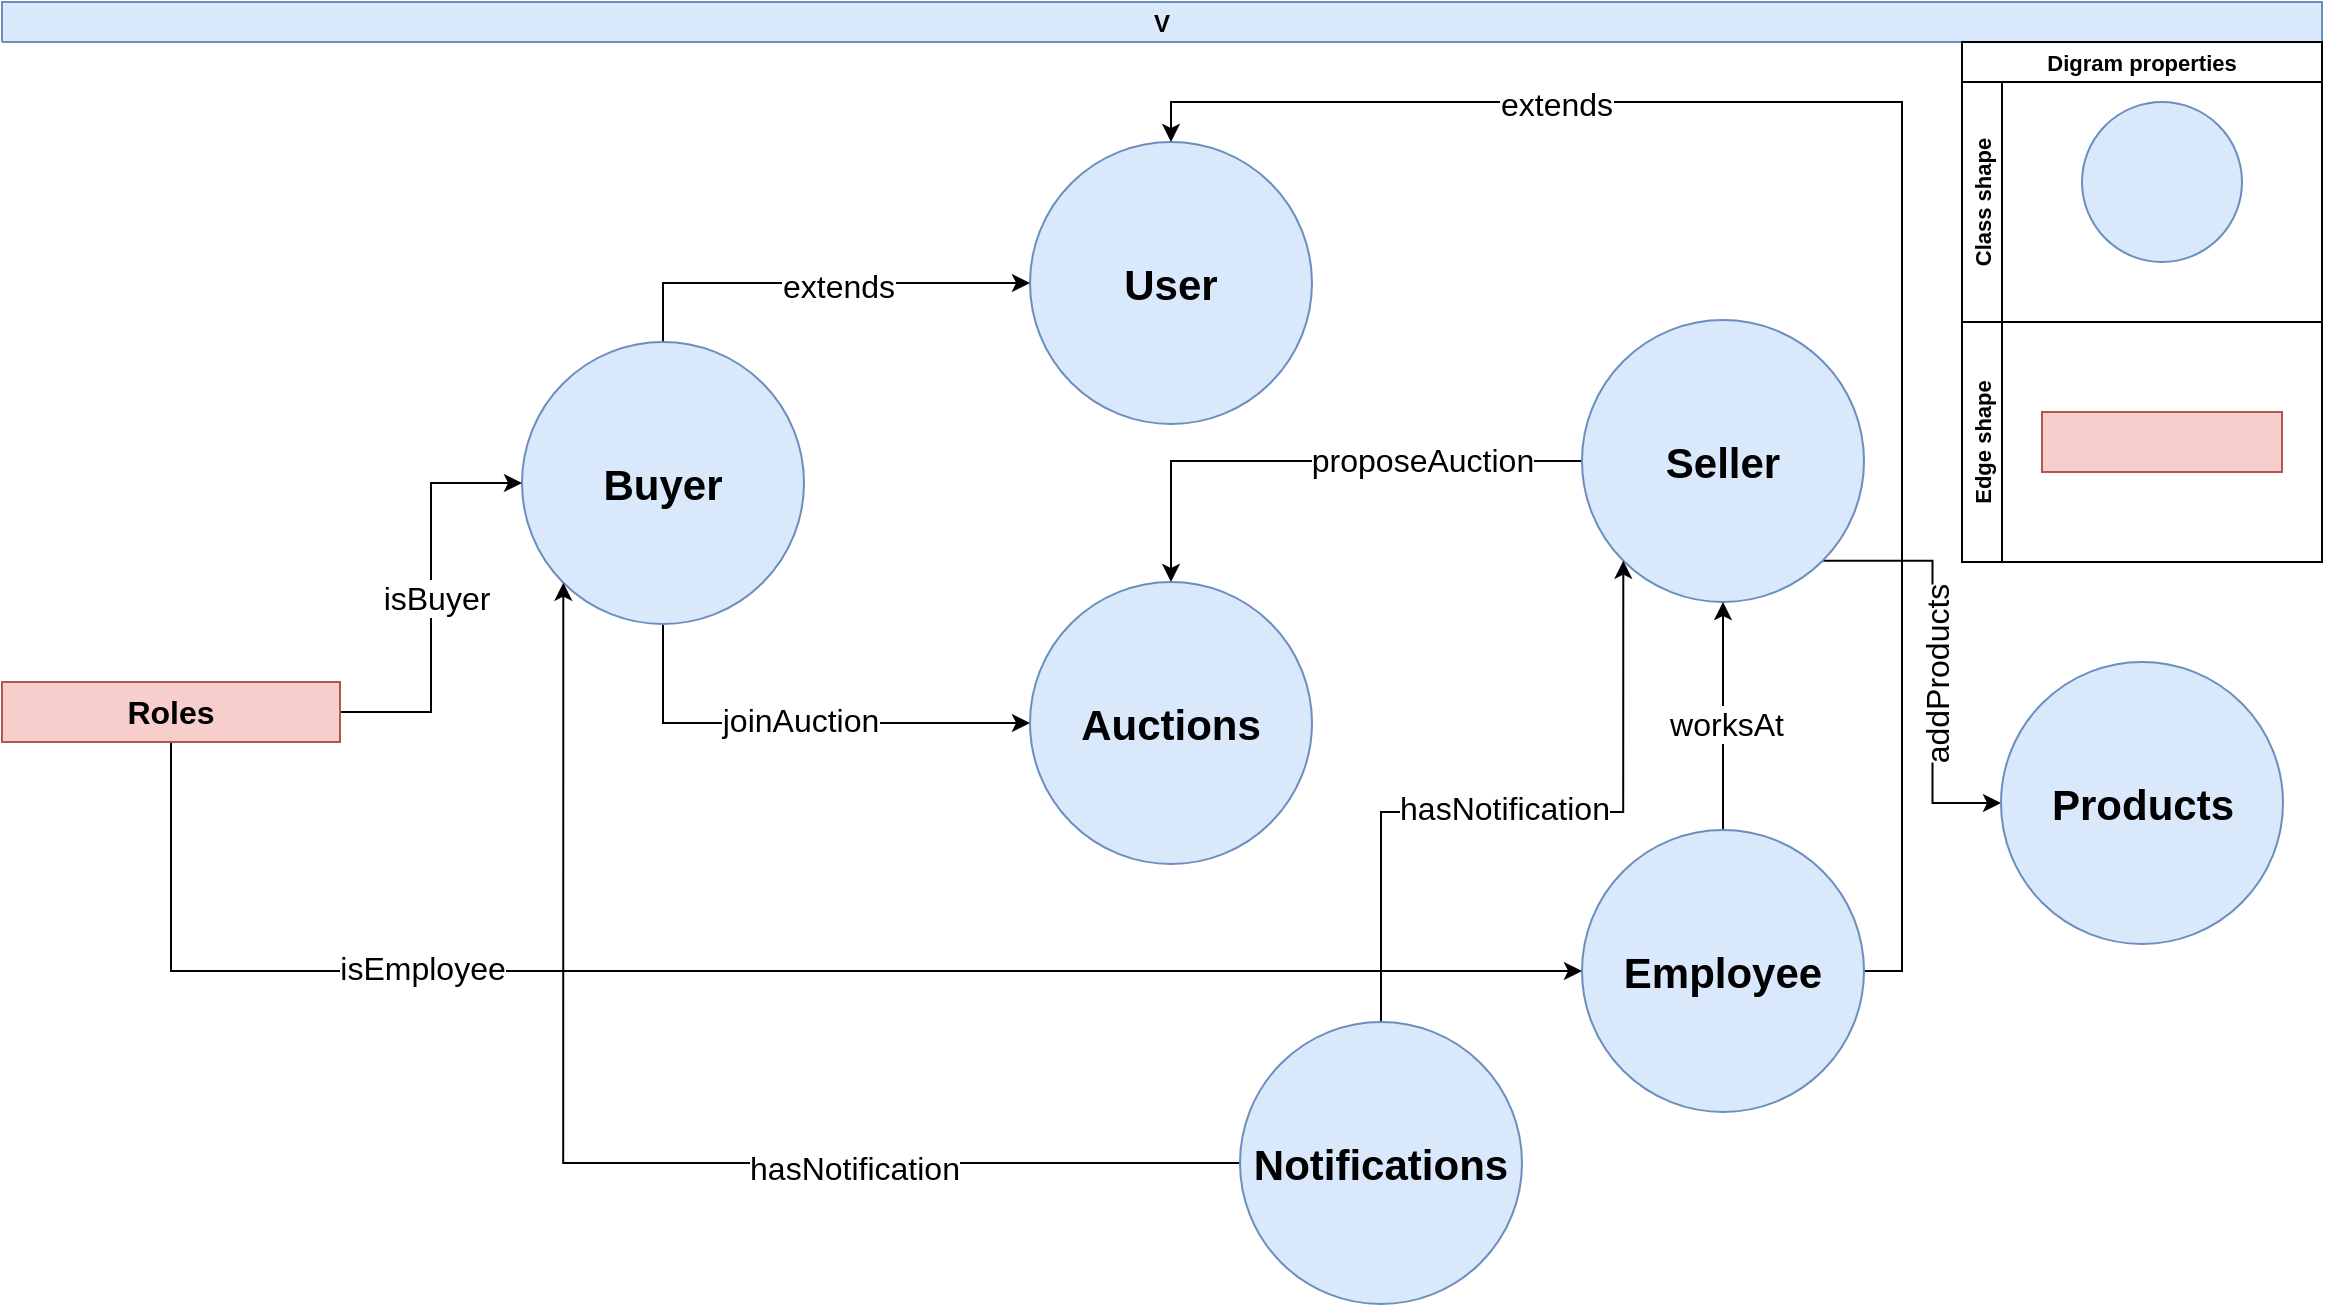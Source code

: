 <mxfile version="17.4.0" type="github"><diagram id="6a731a19-8d31-9384-78a2-239565b7b9f0" name="Page-1"><mxGraphModel dx="1426" dy="800" grid="1" gridSize="10" guides="1" tooltips="1" connect="1" arrows="1" fold="1" page="1" pageScale="1" pageWidth="1169" pageHeight="827" background="none" math="0" shadow="0"><root><mxCell id="0"/><mxCell id="1" parent="0"/><mxCell id="9CThiHspwTMNEySb2GRj-1560" style="edgeStyle=orthogonalEdgeStyle;rounded=0;orthogonalLoop=1;jettySize=auto;html=1;exitX=0.5;exitY=1;exitDx=0;exitDy=0;entryX=0.25;entryY=0;entryDx=0;entryDy=0;strokeColor=none;endArrow=none;endFill=0;" parent="1" source="9CThiHspwTMNEySb2GRj-1546" edge="1"><mxGeometry relative="1" as="geometry"><mxPoint x="612.5" y="90" as="targetPoint"/></mxGeometry></mxCell><mxCell id="9CThiHspwTMNEySb2GRj-1546" value="V" style="swimlane;fillColor=#dae8fc;strokeColor=#6c8ebf;" parent="1" vertex="1"><mxGeometry width="1160" height="20" as="geometry"/></mxCell><mxCell id="jRlzDijKZAk4l-aHoEtR-77" style="edgeStyle=orthogonalEdgeStyle;rounded=0;orthogonalLoop=1;jettySize=auto;html=1;exitX=1;exitY=1;exitDx=0;exitDy=0;entryX=0;entryY=0.5;entryDx=0;entryDy=0;fontSize=16;startArrow=none;startFill=0;endArrow=classic;endFill=1;" edge="1" parent="1" source="jRlzDijKZAk4l-aHoEtR-27" target="jRlzDijKZAk4l-aHoEtR-66"><mxGeometry relative="1" as="geometry"/></mxCell><mxCell id="jRlzDijKZAk4l-aHoEtR-94" value="addProducts" style="edgeLabel;html=1;align=center;verticalAlign=middle;resizable=0;points=[];fontSize=16;rotation=-90;" vertex="1" connectable="0" parent="jRlzDijKZAk4l-aHoEtR-77"><mxGeometry x="-0.158" y="2" relative="1" as="geometry"><mxPoint y="24" as="offset"/></mxGeometry></mxCell><mxCell id="jRlzDijKZAk4l-aHoEtR-78" style="edgeStyle=orthogonalEdgeStyle;rounded=0;orthogonalLoop=1;jettySize=auto;html=1;exitX=0;exitY=0.5;exitDx=0;exitDy=0;entryX=0.5;entryY=0;entryDx=0;entryDy=0;fontSize=16;startArrow=none;startFill=0;endArrow=classic;endFill=1;" edge="1" parent="1" source="jRlzDijKZAk4l-aHoEtR-27" target="jRlzDijKZAk4l-aHoEtR-68"><mxGeometry relative="1" as="geometry"/></mxCell><mxCell id="jRlzDijKZAk4l-aHoEtR-95" value="proposeAuction" style="edgeLabel;html=1;align=center;verticalAlign=middle;resizable=0;points=[];fontSize=16;" vertex="1" connectable="0" parent="jRlzDijKZAk4l-aHoEtR-78"><mxGeometry x="-0.399" y="-1" relative="1" as="geometry"><mxPoint as="offset"/></mxGeometry></mxCell><mxCell id="jRlzDijKZAk4l-aHoEtR-27" value="&lt;b&gt;&lt;font style=&quot;font-size: 21px&quot;&gt;Seller&lt;/font&gt;&lt;/b&gt;" style="ellipse;whiteSpace=wrap;html=1;aspect=fixed;fontSize=11;fillColor=#dae8fc;strokeColor=#6c8ebf;" vertex="1" parent="1"><mxGeometry x="790" y="159" width="141" height="141" as="geometry"/></mxCell><mxCell id="jRlzDijKZAk4l-aHoEtR-54" value="Digram properties" style="swimlane;childLayout=stackLayout;resizeParent=1;resizeParentMax=0;horizontal=1;startSize=20;horizontalStack=0;fontSize=11;" vertex="1" parent="1"><mxGeometry x="980" y="20" width="180" height="260" as="geometry"/></mxCell><mxCell id="jRlzDijKZAk4l-aHoEtR-55" value="Class shape" style="swimlane;startSize=20;horizontal=0;fontSize=11;" vertex="1" parent="jRlzDijKZAk4l-aHoEtR-54"><mxGeometry y="20" width="180" height="120" as="geometry"/></mxCell><mxCell id="jRlzDijKZAk4l-aHoEtR-58" value="" style="ellipse;whiteSpace=wrap;html=1;aspect=fixed;fontSize=11;fillColor=#dae8fc;strokeColor=#6c8ebf;" vertex="1" parent="jRlzDijKZAk4l-aHoEtR-55"><mxGeometry x="60" y="10" width="80" height="80" as="geometry"/></mxCell><mxCell id="jRlzDijKZAk4l-aHoEtR-56" value="Edge shape" style="swimlane;startSize=20;horizontal=0;fontSize=11;" vertex="1" parent="jRlzDijKZAk4l-aHoEtR-54"><mxGeometry y="140" width="180" height="120" as="geometry"/></mxCell><mxCell id="jRlzDijKZAk4l-aHoEtR-59" value="" style="rounded=0;whiteSpace=wrap;html=1;fontSize=11;fillColor=#f8cecc;strokeColor=#b85450;" vertex="1" parent="jRlzDijKZAk4l-aHoEtR-56"><mxGeometry x="40" y="45" width="120" height="30" as="geometry"/></mxCell><mxCell id="jRlzDijKZAk4l-aHoEtR-62" value="&lt;b&gt;&lt;font style=&quot;font-size: 21px&quot;&gt;User&lt;/font&gt;&lt;/b&gt;" style="ellipse;whiteSpace=wrap;html=1;aspect=fixed;fontSize=11;fillColor=#dae8fc;strokeColor=#6c8ebf;" vertex="1" parent="1"><mxGeometry x="514" y="70" width="141" height="141" as="geometry"/></mxCell><mxCell id="jRlzDijKZAk4l-aHoEtR-73" style="edgeStyle=orthogonalEdgeStyle;rounded=0;orthogonalLoop=1;jettySize=auto;html=1;exitX=0.5;exitY=1;exitDx=0;exitDy=0;entryX=0;entryY=0.5;entryDx=0;entryDy=0;fontSize=16;startArrow=none;startFill=0;endArrow=classic;endFill=1;" edge="1" parent="1" source="jRlzDijKZAk4l-aHoEtR-63" target="jRlzDijKZAk4l-aHoEtR-68"><mxGeometry relative="1" as="geometry"/></mxCell><mxCell id="jRlzDijKZAk4l-aHoEtR-96" value="joinAuction" style="edgeLabel;html=1;align=center;verticalAlign=middle;resizable=0;points=[];fontSize=16;" vertex="1" connectable="0" parent="jRlzDijKZAk4l-aHoEtR-73"><mxGeometry x="0.013" y="-3" relative="1" as="geometry"><mxPoint y="-5" as="offset"/></mxGeometry></mxCell><mxCell id="jRlzDijKZAk4l-aHoEtR-74" style="edgeStyle=orthogonalEdgeStyle;rounded=0;orthogonalLoop=1;jettySize=auto;html=1;exitX=0.5;exitY=0;exitDx=0;exitDy=0;fontSize=16;startArrow=none;startFill=0;endArrow=classic;endFill=1;" edge="1" parent="1" source="jRlzDijKZAk4l-aHoEtR-63" target="jRlzDijKZAk4l-aHoEtR-62"><mxGeometry relative="1" as="geometry"/></mxCell><mxCell id="jRlzDijKZAk4l-aHoEtR-87" value="extends" style="edgeLabel;html=1;align=center;verticalAlign=middle;resizable=0;points=[];fontSize=16;" vertex="1" connectable="0" parent="jRlzDijKZAk4l-aHoEtR-74"><mxGeometry x="0.086" y="-1" relative="1" as="geometry"><mxPoint x="1" as="offset"/></mxGeometry></mxCell><mxCell id="jRlzDijKZAk4l-aHoEtR-63" value="&lt;b&gt;&lt;font style=&quot;font-size: 21px&quot;&gt;Buyer&lt;/font&gt;&lt;/b&gt;" style="ellipse;whiteSpace=wrap;html=1;aspect=fixed;fontSize=11;fillColor=#dae8fc;strokeColor=#6c8ebf;" vertex="1" parent="1"><mxGeometry x="260" y="170" width="141" height="141" as="geometry"/></mxCell><mxCell id="jRlzDijKZAk4l-aHoEtR-79" style="edgeStyle=orthogonalEdgeStyle;rounded=0;orthogonalLoop=1;jettySize=auto;html=1;entryX=0.5;entryY=1;entryDx=0;entryDy=0;fontSize=16;startArrow=none;startFill=0;endArrow=classic;endFill=1;" edge="1" parent="1" source="jRlzDijKZAk4l-aHoEtR-64" target="jRlzDijKZAk4l-aHoEtR-27"><mxGeometry relative="1" as="geometry"/></mxCell><mxCell id="jRlzDijKZAk4l-aHoEtR-93" value="worksAt" style="edgeLabel;html=1;align=center;verticalAlign=middle;resizable=0;points=[];fontSize=16;" vertex="1" connectable="0" parent="jRlzDijKZAk4l-aHoEtR-79"><mxGeometry x="-0.07" relative="1" as="geometry"><mxPoint x="1" as="offset"/></mxGeometry></mxCell><mxCell id="jRlzDijKZAk4l-aHoEtR-86" style="edgeStyle=orthogonalEdgeStyle;rounded=0;orthogonalLoop=1;jettySize=auto;html=1;entryX=0.5;entryY=0;entryDx=0;entryDy=0;fontSize=16;startArrow=none;startFill=0;endArrow=classic;endFill=1;" edge="1" parent="1" source="jRlzDijKZAk4l-aHoEtR-64" target="jRlzDijKZAk4l-aHoEtR-62"><mxGeometry relative="1" as="geometry"><Array as="points"><mxPoint x="950" y="485"/><mxPoint x="950" y="50"/><mxPoint x="585" y="50"/></Array></mxGeometry></mxCell><mxCell id="jRlzDijKZAk4l-aHoEtR-88" value="extends" style="edgeLabel;html=1;align=center;verticalAlign=middle;resizable=0;points=[];fontSize=16;" vertex="1" connectable="0" parent="jRlzDijKZAk4l-aHoEtR-86"><mxGeometry x="0.493" y="1" relative="1" as="geometry"><mxPoint as="offset"/></mxGeometry></mxCell><mxCell id="jRlzDijKZAk4l-aHoEtR-64" value="&lt;b&gt;&lt;font style=&quot;font-size: 21px&quot;&gt;Employee&lt;/font&gt;&lt;/b&gt;" style="ellipse;whiteSpace=wrap;html=1;aspect=fixed;fontSize=11;fillColor=#dae8fc;strokeColor=#6c8ebf;" vertex="1" parent="1"><mxGeometry x="790" y="414" width="141" height="141" as="geometry"/></mxCell><mxCell id="jRlzDijKZAk4l-aHoEtR-66" value="&lt;b&gt;&lt;font style=&quot;font-size: 21px&quot;&gt;Products&lt;/font&gt;&lt;/b&gt;" style="ellipse;whiteSpace=wrap;html=1;aspect=fixed;fontSize=11;fillColor=#dae8fc;strokeColor=#6c8ebf;" vertex="1" parent="1"><mxGeometry x="999.5" y="330" width="141" height="141" as="geometry"/></mxCell><mxCell id="jRlzDijKZAk4l-aHoEtR-75" style="edgeStyle=orthogonalEdgeStyle;rounded=0;orthogonalLoop=1;jettySize=auto;html=1;exitX=0;exitY=0.5;exitDx=0;exitDy=0;entryX=0;entryY=1;entryDx=0;entryDy=0;fontSize=16;startArrow=none;startFill=0;endArrow=classic;endFill=1;" edge="1" parent="1" source="jRlzDijKZAk4l-aHoEtR-67" target="jRlzDijKZAk4l-aHoEtR-63"><mxGeometry relative="1" as="geometry"/></mxCell><mxCell id="jRlzDijKZAk4l-aHoEtR-91" value="hasNotification" style="edgeLabel;html=1;align=center;verticalAlign=middle;resizable=0;points=[];fontSize=16;" vertex="1" connectable="0" parent="jRlzDijKZAk4l-aHoEtR-75"><mxGeometry x="-0.386" y="2" relative="1" as="geometry"><mxPoint as="offset"/></mxGeometry></mxCell><mxCell id="jRlzDijKZAk4l-aHoEtR-76" style="edgeStyle=orthogonalEdgeStyle;rounded=0;orthogonalLoop=1;jettySize=auto;html=1;exitX=0.5;exitY=0;exitDx=0;exitDy=0;entryX=0;entryY=1;entryDx=0;entryDy=0;fontSize=16;startArrow=none;startFill=0;endArrow=classic;endFill=1;" edge="1" parent="1" source="jRlzDijKZAk4l-aHoEtR-67" target="jRlzDijKZAk4l-aHoEtR-27"><mxGeometry relative="1" as="geometry"/></mxCell><mxCell id="jRlzDijKZAk4l-aHoEtR-92" value="hasNotification" style="edgeLabel;html=1;align=center;verticalAlign=middle;resizable=0;points=[];fontSize=16;" vertex="1" connectable="0" parent="jRlzDijKZAk4l-aHoEtR-76"><mxGeometry x="-0.099" y="2" relative="1" as="geometry"><mxPoint x="8" as="offset"/></mxGeometry></mxCell><mxCell id="jRlzDijKZAk4l-aHoEtR-67" value="&lt;b&gt;&lt;font style=&quot;font-size: 21px&quot;&gt;Notifications&lt;/font&gt;&lt;/b&gt;" style="ellipse;whiteSpace=wrap;html=1;aspect=fixed;fontSize=11;fillColor=#dae8fc;strokeColor=#6c8ebf;" vertex="1" parent="1"><mxGeometry x="619" y="510" width="141" height="141" as="geometry"/></mxCell><mxCell id="jRlzDijKZAk4l-aHoEtR-68" value="&lt;b&gt;&lt;font style=&quot;font-size: 21px&quot;&gt;Auctions&lt;/font&gt;&lt;/b&gt;" style="ellipse;whiteSpace=wrap;html=1;aspect=fixed;fontSize=11;fillColor=#dae8fc;strokeColor=#6c8ebf;" vertex="1" parent="1"><mxGeometry x="514" y="290" width="141" height="141" as="geometry"/></mxCell><mxCell id="jRlzDijKZAk4l-aHoEtR-84" style="edgeStyle=orthogonalEdgeStyle;rounded=0;orthogonalLoop=1;jettySize=auto;html=1;entryX=0;entryY=0.5;entryDx=0;entryDy=0;fontSize=16;startArrow=none;startFill=0;endArrow=classic;endFill=1;exitX=0.5;exitY=1;exitDx=0;exitDy=0;" edge="1" parent="1" source="jRlzDijKZAk4l-aHoEtR-72" target="jRlzDijKZAk4l-aHoEtR-64"><mxGeometry relative="1" as="geometry"/></mxCell><mxCell id="jRlzDijKZAk4l-aHoEtR-90" value="isEmployee" style="edgeLabel;html=1;align=center;verticalAlign=middle;resizable=0;points=[];fontSize=16;" vertex="1" connectable="0" parent="jRlzDijKZAk4l-aHoEtR-84"><mxGeometry x="-0.415" y="3" relative="1" as="geometry"><mxPoint y="1" as="offset"/></mxGeometry></mxCell><mxCell id="jRlzDijKZAk4l-aHoEtR-85" style="edgeStyle=orthogonalEdgeStyle;rounded=0;orthogonalLoop=1;jettySize=auto;html=1;entryX=0;entryY=0.5;entryDx=0;entryDy=0;fontSize=16;startArrow=none;startFill=0;endArrow=classic;endFill=1;" edge="1" parent="1" source="jRlzDijKZAk4l-aHoEtR-72" target="jRlzDijKZAk4l-aHoEtR-63"><mxGeometry relative="1" as="geometry"/></mxCell><mxCell id="jRlzDijKZAk4l-aHoEtR-89" value="isBuyer" style="edgeLabel;html=1;align=center;verticalAlign=middle;resizable=0;points=[];fontSize=16;" vertex="1" connectable="0" parent="jRlzDijKZAk4l-aHoEtR-85"><mxGeometry x="0.007" y="-1" relative="1" as="geometry"><mxPoint x="1" y="1" as="offset"/></mxGeometry></mxCell><mxCell id="jRlzDijKZAk4l-aHoEtR-72" value="&lt;b&gt;&lt;font style=&quot;font-size: 16px&quot;&gt;Roles&lt;/font&gt;&lt;/b&gt;" style="rounded=0;whiteSpace=wrap;html=1;fontSize=11;fillColor=#f8cecc;strokeColor=#b85450;" vertex="1" parent="1"><mxGeometry y="340" width="169" height="30" as="geometry"/></mxCell></root></mxGraphModel></diagram></mxfile>